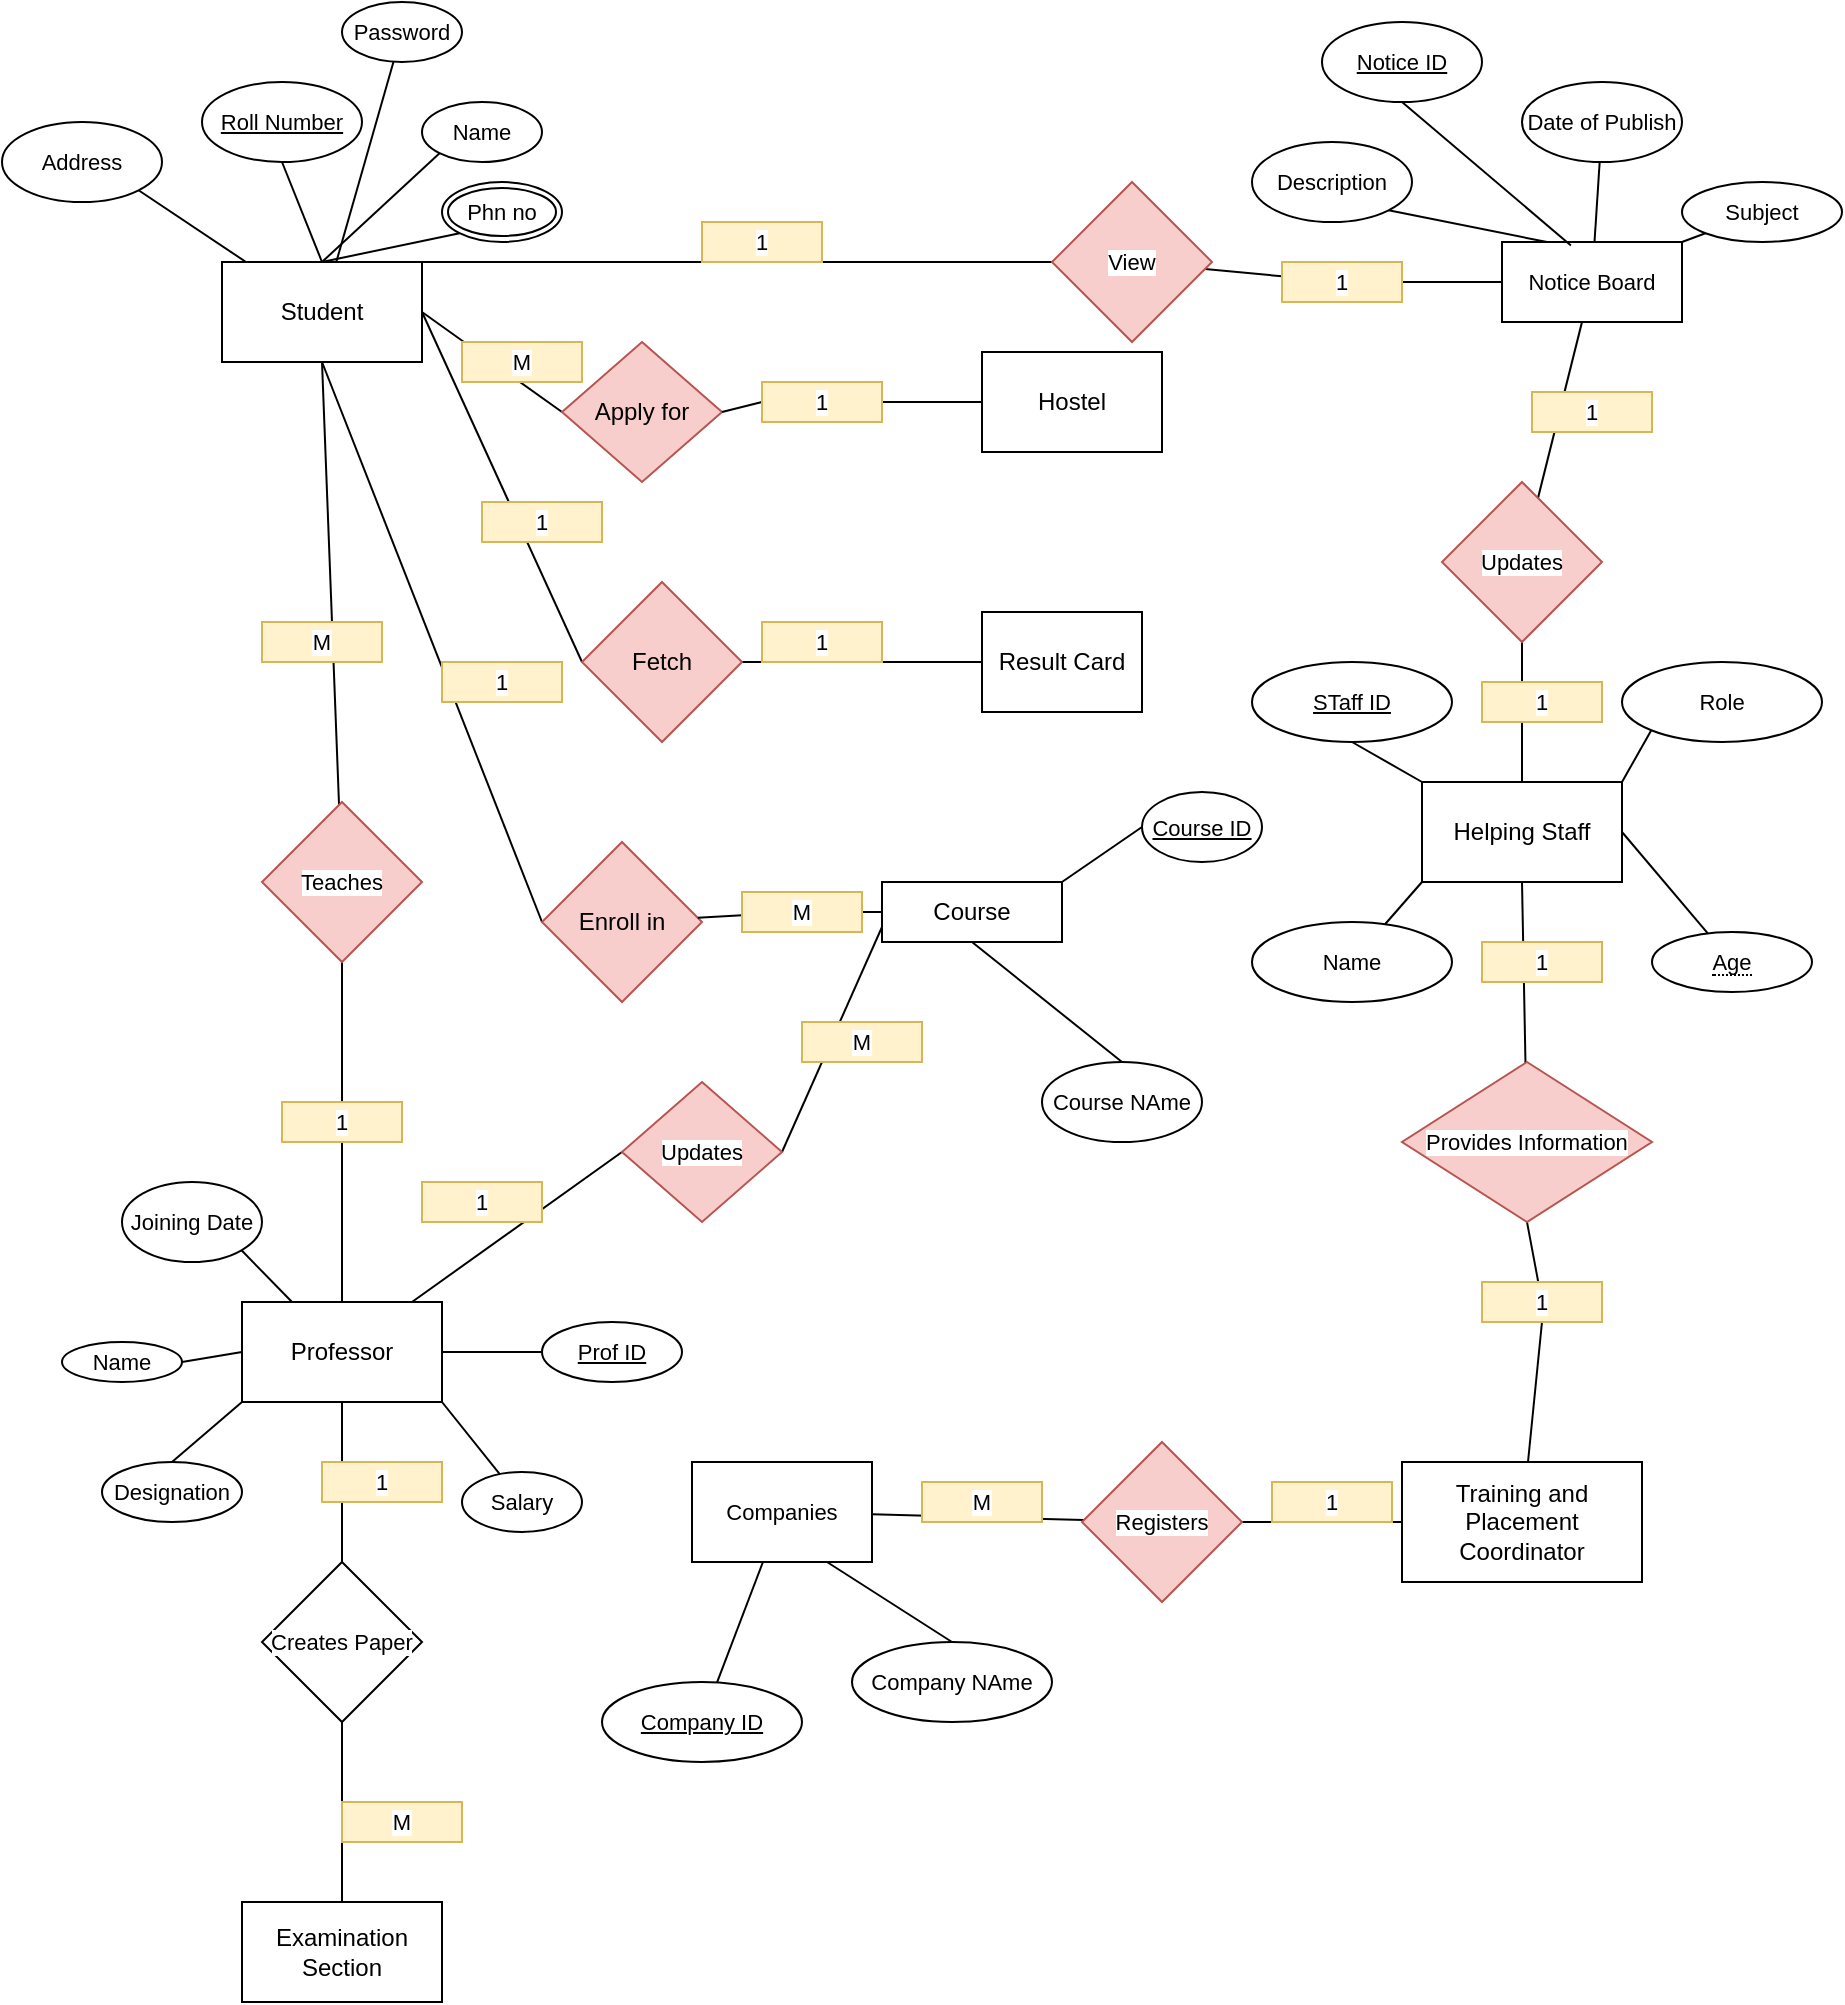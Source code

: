 <mxfile version="24.2.1" type="github">
  <diagram id="R2lEEEUBdFMjLlhIrx00" name="Page-1">
    <mxGraphModel dx="2085" dy="1836" grid="1" gridSize="10" guides="1" tooltips="1" connect="1" arrows="1" fold="1" page="1" pageScale="1" pageWidth="850" pageHeight="1100" math="0" shadow="0" extFonts="Permanent Marker^https://fonts.googleapis.com/css?family=Permanent+Marker">
      <root>
        <mxCell id="0" />
        <mxCell id="1" parent="0" />
        <mxCell id="8Gjf8t7oj8j_AWwgMj1q-14" style="rounded=0;orthogonalLoop=1;jettySize=auto;html=1;exitX=1;exitY=0.5;exitDx=0;exitDy=0;entryX=0;entryY=0.5;entryDx=0;entryDy=0;endArrow=none;endFill=0;" edge="1" parent="1" source="8Gjf8t7oj8j_AWwgMj1q-1" target="8Gjf8t7oj8j_AWwgMj1q-9">
          <mxGeometry relative="1" as="geometry" />
        </mxCell>
        <mxCell id="8Gjf8t7oj8j_AWwgMj1q-16" style="edgeStyle=none;rounded=0;orthogonalLoop=1;jettySize=auto;html=1;exitX=1;exitY=0.5;exitDx=0;exitDy=0;entryX=0;entryY=0.5;entryDx=0;entryDy=0;strokeColor=default;align=center;verticalAlign=middle;fontFamily=Helvetica;fontSize=11;fontColor=default;labelBackgroundColor=default;endArrow=none;endFill=0;" edge="1" parent="1" source="8Gjf8t7oj8j_AWwgMj1q-1" target="8Gjf8t7oj8j_AWwgMj1q-12">
          <mxGeometry relative="1" as="geometry" />
        </mxCell>
        <mxCell id="8Gjf8t7oj8j_AWwgMj1q-18" style="edgeStyle=none;rounded=0;orthogonalLoop=1;jettySize=auto;html=1;exitX=0.5;exitY=1;exitDx=0;exitDy=0;strokeColor=default;align=center;verticalAlign=middle;fontFamily=Helvetica;fontSize=11;fontColor=default;labelBackgroundColor=default;endArrow=none;endFill=0;entryX=0;entryY=0.5;entryDx=0;entryDy=0;" edge="1" parent="1" source="8Gjf8t7oj8j_AWwgMj1q-1" target="8Gjf8t7oj8j_AWwgMj1q-13">
          <mxGeometry relative="1" as="geometry" />
        </mxCell>
        <mxCell id="8Gjf8t7oj8j_AWwgMj1q-52" value="" style="edgeStyle=none;rounded=0;orthogonalLoop=1;jettySize=auto;html=1;strokeColor=default;align=center;verticalAlign=middle;fontFamily=Helvetica;fontSize=11;fontColor=default;labelBackgroundColor=default;endArrow=none;endFill=0;" edge="1" parent="1" source="8Gjf8t7oj8j_AWwgMj1q-1" target="8Gjf8t7oj8j_AWwgMj1q-47">
          <mxGeometry relative="1" as="geometry" />
        </mxCell>
        <mxCell id="8Gjf8t7oj8j_AWwgMj1q-1" value="Student" style="rounded=0;whiteSpace=wrap;html=1;" vertex="1" parent="1">
          <mxGeometry x="30" y="30" width="100" height="50" as="geometry" />
        </mxCell>
        <mxCell id="8Gjf8t7oj8j_AWwgMj1q-21" value="" style="edgeStyle=none;rounded=0;orthogonalLoop=1;jettySize=auto;html=1;strokeColor=default;align=center;verticalAlign=middle;fontFamily=Helvetica;fontSize=11;fontColor=default;labelBackgroundColor=default;endArrow=none;endFill=0;" edge="1" parent="1" source="8Gjf8t7oj8j_AWwgMj1q-2" target="8Gjf8t7oj8j_AWwgMj1q-20">
          <mxGeometry relative="1" as="geometry" />
        </mxCell>
        <mxCell id="8Gjf8t7oj8j_AWwgMj1q-24" style="edgeStyle=none;rounded=0;orthogonalLoop=1;jettySize=auto;html=1;entryX=0;entryY=0.5;entryDx=0;entryDy=0;strokeColor=default;align=center;verticalAlign=middle;fontFamily=Helvetica;fontSize=11;fontColor=default;labelBackgroundColor=default;endArrow=none;endFill=0;" edge="1" parent="1" source="8Gjf8t7oj8j_AWwgMj1q-2" target="8Gjf8t7oj8j_AWwgMj1q-23">
          <mxGeometry relative="1" as="geometry" />
        </mxCell>
        <mxCell id="8Gjf8t7oj8j_AWwgMj1q-38" style="edgeStyle=none;rounded=0;orthogonalLoop=1;jettySize=auto;html=1;exitX=0.5;exitY=1;exitDx=0;exitDy=0;entryX=0.5;entryY=0;entryDx=0;entryDy=0;strokeColor=default;align=center;verticalAlign=middle;fontFamily=Helvetica;fontSize=11;fontColor=default;labelBackgroundColor=default;endArrow=none;endFill=0;" edge="1" parent="1" source="8Gjf8t7oj8j_AWwgMj1q-2" target="8Gjf8t7oj8j_AWwgMj1q-28">
          <mxGeometry relative="1" as="geometry" />
        </mxCell>
        <mxCell id="8Gjf8t7oj8j_AWwgMj1q-67" style="edgeStyle=none;rounded=0;orthogonalLoop=1;jettySize=auto;html=1;exitX=1;exitY=1;exitDx=0;exitDy=0;strokeColor=default;align=center;verticalAlign=middle;fontFamily=Helvetica;fontSize=11;fontColor=default;labelBackgroundColor=default;endArrow=none;endFill=0;" edge="1" parent="1" source="8Gjf8t7oj8j_AWwgMj1q-2" target="8Gjf8t7oj8j_AWwgMj1q-63">
          <mxGeometry relative="1" as="geometry" />
        </mxCell>
        <mxCell id="8Gjf8t7oj8j_AWwgMj1q-68" style="edgeStyle=none;rounded=0;orthogonalLoop=1;jettySize=auto;html=1;exitX=0;exitY=1;exitDx=0;exitDy=0;entryX=0.5;entryY=0;entryDx=0;entryDy=0;strokeColor=default;align=center;verticalAlign=middle;fontFamily=Helvetica;fontSize=11;fontColor=default;labelBackgroundColor=default;endArrow=none;endFill=0;" edge="1" parent="1" source="8Gjf8t7oj8j_AWwgMj1q-2" target="8Gjf8t7oj8j_AWwgMj1q-64">
          <mxGeometry relative="1" as="geometry" />
        </mxCell>
        <mxCell id="8Gjf8t7oj8j_AWwgMj1q-69" style="edgeStyle=none;rounded=0;orthogonalLoop=1;jettySize=auto;html=1;exitX=0;exitY=0.5;exitDx=0;exitDy=0;entryX=1;entryY=0.5;entryDx=0;entryDy=0;strokeColor=default;align=center;verticalAlign=middle;fontFamily=Helvetica;fontSize=11;fontColor=default;labelBackgroundColor=default;endArrow=none;endFill=0;" edge="1" parent="1" source="8Gjf8t7oj8j_AWwgMj1q-2" target="8Gjf8t7oj8j_AWwgMj1q-62">
          <mxGeometry relative="1" as="geometry" />
        </mxCell>
        <mxCell id="8Gjf8t7oj8j_AWwgMj1q-2" value="Professor&lt;span style=&quot;color: rgba(0, 0, 0, 0); font-family: monospace; font-size: 0px; text-align: start; text-wrap: nowrap;&quot;&gt;%3CmxGraphModel%3E%3Croot%3E%3CmxCell%20id%3D%220%22%2F%3E%3CmxCell%20id%3D%221%22%20parent%3D%220%22%2F%3E%3CmxCell%20id%3D%222%22%20value%3D%22Student%22%20style%3D%22rounded%3D0%3BwhiteSpace%3Dwrap%3Bhtml%3D1%3B%22%20vertex%3D%221%22%20parent%3D%221%22%3E%3CmxGeometry%20x%3D%22150%22%20y%3D%2290%22%20width%3D%22100%22%20height%3D%2250%22%20as%3D%22geometry%22%2F%3E%3C%2FmxCell%3E%3C%2Froot%3E%3C%2FmxGraphModel%3E&lt;/span&gt;" style="rounded=0;whiteSpace=wrap;html=1;" vertex="1" parent="1">
          <mxGeometry x="40" y="550" width="100" height="50" as="geometry" />
        </mxCell>
        <mxCell id="8Gjf8t7oj8j_AWwgMj1q-3" value="Examination Section" style="rounded=0;whiteSpace=wrap;html=1;" vertex="1" parent="1">
          <mxGeometry x="40" y="850" width="100" height="50" as="geometry" />
        </mxCell>
        <mxCell id="8Gjf8t7oj8j_AWwgMj1q-33" value="" style="edgeStyle=none;rounded=0;orthogonalLoop=1;jettySize=auto;html=1;strokeColor=default;align=center;verticalAlign=middle;fontFamily=Helvetica;fontSize=11;fontColor=default;labelBackgroundColor=default;endArrow=none;endFill=0;" edge="1" parent="1" source="8Gjf8t7oj8j_AWwgMj1q-5" target="8Gjf8t7oj8j_AWwgMj1q-32">
          <mxGeometry relative="1" as="geometry" />
        </mxCell>
        <mxCell id="8Gjf8t7oj8j_AWwgMj1q-86" style="edgeStyle=none;rounded=0;orthogonalLoop=1;jettySize=auto;html=1;exitX=1;exitY=0;exitDx=0;exitDy=0;entryX=0;entryY=1;entryDx=0;entryDy=0;strokeColor=default;align=center;verticalAlign=middle;fontFamily=Helvetica;fontSize=11;fontColor=default;labelBackgroundColor=default;endArrow=none;endFill=0;" edge="1" parent="1" source="8Gjf8t7oj8j_AWwgMj1q-5" target="8Gjf8t7oj8j_AWwgMj1q-85">
          <mxGeometry relative="1" as="geometry" />
        </mxCell>
        <mxCell id="8Gjf8t7oj8j_AWwgMj1q-87" style="edgeStyle=none;rounded=0;orthogonalLoop=1;jettySize=auto;html=1;exitX=1;exitY=0.5;exitDx=0;exitDy=0;strokeColor=default;align=center;verticalAlign=middle;fontFamily=Helvetica;fontSize=11;fontColor=default;labelBackgroundColor=default;endArrow=none;endFill=0;" edge="1" parent="1" source="8Gjf8t7oj8j_AWwgMj1q-5" target="8Gjf8t7oj8j_AWwgMj1q-84">
          <mxGeometry relative="1" as="geometry" />
        </mxCell>
        <mxCell id="8Gjf8t7oj8j_AWwgMj1q-88" style="edgeStyle=none;rounded=0;orthogonalLoop=1;jettySize=auto;html=1;exitX=0;exitY=1;exitDx=0;exitDy=0;strokeColor=default;align=center;verticalAlign=middle;fontFamily=Helvetica;fontSize=11;fontColor=default;labelBackgroundColor=default;endArrow=none;endFill=0;" edge="1" parent="1" source="8Gjf8t7oj8j_AWwgMj1q-5" target="8Gjf8t7oj8j_AWwgMj1q-83">
          <mxGeometry relative="1" as="geometry" />
        </mxCell>
        <mxCell id="8Gjf8t7oj8j_AWwgMj1q-5" value="Helping Staff" style="rounded=0;whiteSpace=wrap;html=1;" vertex="1" parent="1">
          <mxGeometry x="630" y="290" width="100" height="50" as="geometry" />
        </mxCell>
        <mxCell id="8Gjf8t7oj8j_AWwgMj1q-72" style="edgeStyle=none;rounded=0;orthogonalLoop=1;jettySize=auto;html=1;exitX=1;exitY=0;exitDx=0;exitDy=0;entryX=0;entryY=0.5;entryDx=0;entryDy=0;strokeColor=default;align=center;verticalAlign=middle;fontFamily=Helvetica;fontSize=11;fontColor=default;labelBackgroundColor=default;endArrow=none;endFill=0;" edge="1" parent="1" source="8Gjf8t7oj8j_AWwgMj1q-6" target="8Gjf8t7oj8j_AWwgMj1q-71">
          <mxGeometry relative="1" as="geometry" />
        </mxCell>
        <mxCell id="8Gjf8t7oj8j_AWwgMj1q-90" style="edgeStyle=none;rounded=0;orthogonalLoop=1;jettySize=auto;html=1;exitX=0.5;exitY=1;exitDx=0;exitDy=0;entryX=0.5;entryY=0;entryDx=0;entryDy=0;strokeColor=default;align=center;verticalAlign=middle;fontFamily=Helvetica;fontSize=11;fontColor=default;labelBackgroundColor=default;endArrow=none;endFill=0;" edge="1" parent="1" source="8Gjf8t7oj8j_AWwgMj1q-6" target="8Gjf8t7oj8j_AWwgMj1q-89">
          <mxGeometry relative="1" as="geometry" />
        </mxCell>
        <mxCell id="8Gjf8t7oj8j_AWwgMj1q-6" value="Course" style="rounded=0;whiteSpace=wrap;html=1;" vertex="1" parent="1">
          <mxGeometry x="360" y="340" width="90" height="30" as="geometry" />
        </mxCell>
        <mxCell id="8Gjf8t7oj8j_AWwgMj1q-7" value="Result Card" style="rounded=0;whiteSpace=wrap;html=1;" vertex="1" parent="1">
          <mxGeometry x="410" y="205" width="80" height="50" as="geometry" />
        </mxCell>
        <mxCell id="8Gjf8t7oj8j_AWwgMj1q-8" value="Hostel" style="rounded=0;whiteSpace=wrap;html=1;" vertex="1" parent="1">
          <mxGeometry x="410" y="75" width="90" height="50" as="geometry" />
        </mxCell>
        <mxCell id="8Gjf8t7oj8j_AWwgMj1q-15" style="edgeStyle=none;rounded=0;orthogonalLoop=1;jettySize=auto;html=1;exitX=1;exitY=0.5;exitDx=0;exitDy=0;entryX=0;entryY=0.5;entryDx=0;entryDy=0;strokeColor=default;align=center;verticalAlign=middle;fontFamily=Helvetica;fontSize=11;fontColor=default;labelBackgroundColor=default;endArrow=none;endFill=0;" edge="1" parent="1" source="8Gjf8t7oj8j_AWwgMj1q-126" target="8Gjf8t7oj8j_AWwgMj1q-8">
          <mxGeometry relative="1" as="geometry" />
        </mxCell>
        <mxCell id="8Gjf8t7oj8j_AWwgMj1q-9" value="Apply for" style="rhombus;whiteSpace=wrap;html=1;fillColor=#f8cecc;strokeColor=#b85450;" vertex="1" parent="1">
          <mxGeometry x="200" y="70" width="80" height="70" as="geometry" />
        </mxCell>
        <mxCell id="8Gjf8t7oj8j_AWwgMj1q-29" style="edgeStyle=none;rounded=0;orthogonalLoop=1;jettySize=auto;html=1;exitX=0;exitY=0.5;exitDx=0;exitDy=0;strokeColor=default;align=center;verticalAlign=middle;fontFamily=Helvetica;fontSize=11;fontColor=default;labelBackgroundColor=default;endArrow=none;endFill=0;" edge="1" parent="1" source="8Gjf8t7oj8j_AWwgMj1q-10" target="8Gjf8t7oj8j_AWwgMj1q-27">
          <mxGeometry relative="1" as="geometry" />
        </mxCell>
        <mxCell id="8Gjf8t7oj8j_AWwgMj1q-36" style="edgeStyle=none;rounded=0;orthogonalLoop=1;jettySize=auto;html=1;entryX=0.5;entryY=1;entryDx=0;entryDy=0;strokeColor=default;align=center;verticalAlign=middle;fontFamily=Helvetica;fontSize=11;fontColor=default;labelBackgroundColor=default;endArrow=none;endFill=0;" edge="1" parent="1" source="8Gjf8t7oj8j_AWwgMj1q-111" target="8Gjf8t7oj8j_AWwgMj1q-35">
          <mxGeometry relative="1" as="geometry" />
        </mxCell>
        <mxCell id="8Gjf8t7oj8j_AWwgMj1q-10" value="Training and Placement Coordinator" style="rounded=0;whiteSpace=wrap;html=1;" vertex="1" parent="1">
          <mxGeometry x="620" y="630" width="120" height="60" as="geometry" />
        </mxCell>
        <mxCell id="8Gjf8t7oj8j_AWwgMj1q-17" style="edgeStyle=none;rounded=0;orthogonalLoop=1;jettySize=auto;html=1;exitX=1;exitY=0.5;exitDx=0;exitDy=0;strokeColor=default;align=center;verticalAlign=middle;fontFamily=Helvetica;fontSize=11;fontColor=default;labelBackgroundColor=default;endArrow=none;endFill=0;" edge="1" parent="1" source="8Gjf8t7oj8j_AWwgMj1q-12" target="8Gjf8t7oj8j_AWwgMj1q-7">
          <mxGeometry relative="1" as="geometry" />
        </mxCell>
        <mxCell id="8Gjf8t7oj8j_AWwgMj1q-12" value="Fetch" style="rhombus;whiteSpace=wrap;html=1;fillColor=#f8cecc;strokeColor=#b85450;" vertex="1" parent="1">
          <mxGeometry x="210" y="190" width="80" height="80" as="geometry" />
        </mxCell>
        <mxCell id="8Gjf8t7oj8j_AWwgMj1q-19" value="" style="edgeStyle=none;rounded=0;orthogonalLoop=1;jettySize=auto;html=1;strokeColor=default;align=center;verticalAlign=middle;fontFamily=Helvetica;fontSize=11;fontColor=default;labelBackgroundColor=default;endArrow=none;endFill=0;" edge="1" parent="1" source="8Gjf8t7oj8j_AWwgMj1q-96" target="8Gjf8t7oj8j_AWwgMj1q-6">
          <mxGeometry relative="1" as="geometry" />
        </mxCell>
        <mxCell id="8Gjf8t7oj8j_AWwgMj1q-13" value="Enroll in" style="rhombus;whiteSpace=wrap;html=1;fillColor=#f8cecc;strokeColor=#b85450;" vertex="1" parent="1">
          <mxGeometry x="190" y="320" width="80" height="80" as="geometry" />
        </mxCell>
        <mxCell id="8Gjf8t7oj8j_AWwgMj1q-22" style="edgeStyle=none;rounded=0;orthogonalLoop=1;jettySize=auto;html=1;strokeColor=default;align=center;verticalAlign=middle;fontFamily=Helvetica;fontSize=11;fontColor=default;labelBackgroundColor=default;endArrow=none;endFill=0;entryX=0.5;entryY=1;entryDx=0;entryDy=0;" edge="1" parent="1" source="8Gjf8t7oj8j_AWwgMj1q-20" target="8Gjf8t7oj8j_AWwgMj1q-1">
          <mxGeometry relative="1" as="geometry">
            <mxPoint x="90" y="270" as="targetPoint" />
          </mxGeometry>
        </mxCell>
        <mxCell id="8Gjf8t7oj8j_AWwgMj1q-20" value="Teaches" style="rhombus;whiteSpace=wrap;html=1;fontFamily=Helvetica;fontSize=11;labelBackgroundColor=default;fillColor=#f8cecc;strokeColor=#b85450;" vertex="1" parent="1">
          <mxGeometry x="50" y="300" width="80" height="80" as="geometry" />
        </mxCell>
        <mxCell id="8Gjf8t7oj8j_AWwgMj1q-25" style="edgeStyle=none;rounded=0;orthogonalLoop=1;jettySize=auto;html=1;exitX=1;exitY=0.5;exitDx=0;exitDy=0;entryX=0;entryY=0.75;entryDx=0;entryDy=0;strokeColor=default;align=center;verticalAlign=middle;fontFamily=Helvetica;fontSize=11;fontColor=default;labelBackgroundColor=default;endArrow=none;endFill=0;" edge="1" parent="1" source="8Gjf8t7oj8j_AWwgMj1q-23" target="8Gjf8t7oj8j_AWwgMj1q-6">
          <mxGeometry relative="1" as="geometry" />
        </mxCell>
        <mxCell id="8Gjf8t7oj8j_AWwgMj1q-23" value="Updates" style="rhombus;whiteSpace=wrap;html=1;fontFamily=Helvetica;fontSize=11;labelBackgroundColor=default;fillColor=#f8cecc;strokeColor=#b85450;" vertex="1" parent="1">
          <mxGeometry x="230" y="440" width="80" height="70" as="geometry" />
        </mxCell>
        <mxCell id="8Gjf8t7oj8j_AWwgMj1q-121" value="" style="edgeStyle=none;rounded=0;orthogonalLoop=1;jettySize=auto;html=1;strokeColor=default;align=center;verticalAlign=middle;fontFamily=Helvetica;fontSize=11;fontColor=default;labelBackgroundColor=default;endArrow=none;endFill=0;" edge="1" parent="1" source="8Gjf8t7oj8j_AWwgMj1q-26" target="8Gjf8t7oj8j_AWwgMj1q-119">
          <mxGeometry relative="1" as="geometry" />
        </mxCell>
        <mxCell id="8Gjf8t7oj8j_AWwgMj1q-26" value="Companies" style="rounded=0;whiteSpace=wrap;html=1;fontFamily=Helvetica;fontSize=11;fontColor=default;labelBackgroundColor=default;" vertex="1" parent="1">
          <mxGeometry x="265" y="630" width="90" height="50" as="geometry" />
        </mxCell>
        <mxCell id="8Gjf8t7oj8j_AWwgMj1q-30" value="" style="edgeStyle=none;rounded=0;orthogonalLoop=1;jettySize=auto;html=1;strokeColor=default;align=center;verticalAlign=middle;fontFamily=Helvetica;fontSize=11;fontColor=default;labelBackgroundColor=default;endArrow=none;endFill=0;" edge="1" parent="1" source="8Gjf8t7oj8j_AWwgMj1q-27" target="8Gjf8t7oj8j_AWwgMj1q-26">
          <mxGeometry relative="1" as="geometry" />
        </mxCell>
        <mxCell id="8Gjf8t7oj8j_AWwgMj1q-27" value="Registers" style="rhombus;whiteSpace=wrap;html=1;fontFamily=Helvetica;fontSize=11;labelBackgroundColor=default;fillColor=#f8cecc;strokeColor=#b85450;" vertex="1" parent="1">
          <mxGeometry x="460" y="620" width="80" height="80" as="geometry" />
        </mxCell>
        <mxCell id="8Gjf8t7oj8j_AWwgMj1q-39" value="" style="edgeStyle=none;rounded=0;orthogonalLoop=1;jettySize=auto;html=1;strokeColor=default;align=center;verticalAlign=middle;fontFamily=Helvetica;fontSize=11;fontColor=default;labelBackgroundColor=default;endArrow=none;endFill=0;" edge="1" parent="1" source="8Gjf8t7oj8j_AWwgMj1q-28" target="8Gjf8t7oj8j_AWwgMj1q-3">
          <mxGeometry relative="1" as="geometry" />
        </mxCell>
        <mxCell id="8Gjf8t7oj8j_AWwgMj1q-28" value="Creates Paper" style="rhombus;whiteSpace=wrap;html=1;fontFamily=Helvetica;fontSize=11;fontColor=default;labelBackgroundColor=default;" vertex="1" parent="1">
          <mxGeometry x="50" y="680" width="80" height="80" as="geometry" />
        </mxCell>
        <mxCell id="8Gjf8t7oj8j_AWwgMj1q-41" value="" style="edgeStyle=none;rounded=0;orthogonalLoop=1;jettySize=auto;html=1;strokeColor=default;align=center;verticalAlign=middle;fontFamily=Helvetica;fontSize=11;fontColor=default;labelBackgroundColor=default;endArrow=none;endFill=0;" edge="1" parent="1" source="8Gjf8t7oj8j_AWwgMj1q-102" target="8Gjf8t7oj8j_AWwgMj1q-40">
          <mxGeometry relative="1" as="geometry" />
        </mxCell>
        <mxCell id="8Gjf8t7oj8j_AWwgMj1q-31" value="Notice Board" style="rounded=0;whiteSpace=wrap;html=1;fontFamily=Helvetica;fontSize=11;fontColor=default;labelBackgroundColor=default;" vertex="1" parent="1">
          <mxGeometry x="670" y="20" width="90" height="40" as="geometry" />
        </mxCell>
        <mxCell id="8Gjf8t7oj8j_AWwgMj1q-34" value="" style="edgeStyle=none;rounded=0;orthogonalLoop=1;jettySize=auto;html=1;strokeColor=default;align=center;verticalAlign=middle;fontFamily=Helvetica;fontSize=11;fontColor=default;labelBackgroundColor=default;endArrow=none;endFill=0;" edge="1" parent="1" source="8Gjf8t7oj8j_AWwgMj1q-32" target="8Gjf8t7oj8j_AWwgMj1q-31">
          <mxGeometry relative="1" as="geometry" />
        </mxCell>
        <mxCell id="8Gjf8t7oj8j_AWwgMj1q-32" value="Updates" style="rhombus;whiteSpace=wrap;html=1;fontFamily=Helvetica;fontSize=11;labelBackgroundColor=default;fillColor=#f8cecc;strokeColor=#b85450;" vertex="1" parent="1">
          <mxGeometry x="640" y="140" width="80" height="80" as="geometry" />
        </mxCell>
        <mxCell id="8Gjf8t7oj8j_AWwgMj1q-37" style="edgeStyle=none;rounded=0;orthogonalLoop=1;jettySize=auto;html=1;entryX=0.5;entryY=1;entryDx=0;entryDy=0;strokeColor=default;align=center;verticalAlign=middle;fontFamily=Helvetica;fontSize=11;fontColor=default;labelBackgroundColor=default;endArrow=none;endFill=0;" edge="1" parent="1" source="8Gjf8t7oj8j_AWwgMj1q-35" target="8Gjf8t7oj8j_AWwgMj1q-5">
          <mxGeometry relative="1" as="geometry" />
        </mxCell>
        <mxCell id="8Gjf8t7oj8j_AWwgMj1q-35" value="Provides Information" style="rhombus;whiteSpace=wrap;html=1;fontFamily=Helvetica;fontSize=11;labelBackgroundColor=default;fillColor=#f8cecc;strokeColor=#b85450;" vertex="1" parent="1">
          <mxGeometry x="620" y="430" width="125" height="80" as="geometry" />
        </mxCell>
        <mxCell id="8Gjf8t7oj8j_AWwgMj1q-42" style="edgeStyle=none;rounded=0;orthogonalLoop=1;jettySize=auto;html=1;entryX=0.75;entryY=0;entryDx=0;entryDy=0;strokeColor=default;align=center;verticalAlign=middle;fontFamily=Helvetica;fontSize=11;fontColor=default;labelBackgroundColor=default;endArrow=none;endFill=0;" edge="1" parent="1" source="8Gjf8t7oj8j_AWwgMj1q-40" target="8Gjf8t7oj8j_AWwgMj1q-1">
          <mxGeometry relative="1" as="geometry" />
        </mxCell>
        <mxCell id="8Gjf8t7oj8j_AWwgMj1q-40" value="View" style="rhombus;whiteSpace=wrap;html=1;fontFamily=Helvetica;fontSize=11;labelBackgroundColor=default;fillColor=#f8cecc;strokeColor=#b85450;" vertex="1" parent="1">
          <mxGeometry x="445" y="-10" width="80" height="80" as="geometry" />
        </mxCell>
        <mxCell id="8Gjf8t7oj8j_AWwgMj1q-53" style="edgeStyle=none;rounded=0;orthogonalLoop=1;jettySize=auto;html=1;exitX=0.5;exitY=1;exitDx=0;exitDy=0;entryX=0.5;entryY=0;entryDx=0;entryDy=0;strokeColor=default;align=center;verticalAlign=middle;fontFamily=Helvetica;fontSize=11;fontColor=default;labelBackgroundColor=default;endArrow=none;endFill=0;" edge="1" parent="1" source="8Gjf8t7oj8j_AWwgMj1q-45" target="8Gjf8t7oj8j_AWwgMj1q-1">
          <mxGeometry relative="1" as="geometry" />
        </mxCell>
        <mxCell id="8Gjf8t7oj8j_AWwgMj1q-45" value="Roll Number" style="ellipse;whiteSpace=wrap;html=1;align=center;fontStyle=4;fontFamily=Helvetica;fontSize=11;fontColor=default;labelBackgroundColor=default;" vertex="1" parent="1">
          <mxGeometry x="20" y="-60" width="80" height="40" as="geometry" />
        </mxCell>
        <mxCell id="8Gjf8t7oj8j_AWwgMj1q-54" style="edgeStyle=none;rounded=0;orthogonalLoop=1;jettySize=auto;html=1;exitX=0;exitY=1;exitDx=0;exitDy=0;strokeColor=default;align=center;verticalAlign=middle;fontFamily=Helvetica;fontSize=11;fontColor=default;labelBackgroundColor=default;endArrow=none;endFill=0;entryX=0.5;entryY=0;entryDx=0;entryDy=0;" edge="1" parent="1" source="8Gjf8t7oj8j_AWwgMj1q-46" target="8Gjf8t7oj8j_AWwgMj1q-1">
          <mxGeometry relative="1" as="geometry">
            <mxPoint x="90" y="20" as="targetPoint" />
          </mxGeometry>
        </mxCell>
        <mxCell id="8Gjf8t7oj8j_AWwgMj1q-46" value="Name&lt;span style=&quot;color: rgba(0, 0, 0, 0); font-family: monospace; font-size: 0px; text-align: start; text-wrap: nowrap; background-color: rgb(251, 251, 251);&quot;&gt;%3CmxGraphModel%3E%3Croot%3E%3CmxCell%20id%3D%220%22%2F%3E%3CmxCell%20id%3D%221%22%20parent%3D%220%22%2F%3E%3CmxCell%20id%3D%222%22%20value%3D%22Professor%26lt%3Bspan%20style%3D%26quot%3Bcolor%3A%20rgba(0%2C%200%2C%200%2C%200)%3B%20font-family%3A%20monospace%3B%20font-size%3A%200px%3B%20text-align%3A%20start%3B%20text-wrap%3A%20nowrap%3B%26quot%3B%26gt%3B%253CmxGraphModel%253E%253Croot%253E%253CmxCell%2520id%253D%25220%2522%252F%253E%253CmxCell%2520id%253D%25221%2522%2520parent%253D%25220%2522%252F%253E%253CmxCell%2520id%253D%25222%2522%2520value%253D%2522Student%2522%2520style%253D%2522rounded%253D0%253BwhiteSpace%253Dwrap%253Bhtml%253D1%253B%2522%2520vertex%253D%25221%2522%2520parent%253D%25221%2522%253E%253CmxGeometry%2520x%253D%2522150%2522%2520y%253D%252290%2522%2520width%253D%2522100%2522%2520height%253D%252250%2522%2520as%253D%2522geometry%2522%252F%253E%253C%252FmxCell%253E%253C%252Froot%253E%253C%252FmxGraphModel%253E%26lt%3B%2Fspan%26gt%3B%22%20style%3D%22rounded%3D0%3BwhiteSpace%3Dwrap%3Bhtml%3D1%3B%22%20vertex%3D%221%22%20parent%3D%221%22%3E%3CmxGeometry%20x%3D%22130%22%20y%3D%22430%22%20width%3D%22100%22%20height%3D%2250%22%20as%3D%22geometry%22%2F%3E%3C%2FmxCell%3E%3C%2Froot%3E%3C%2FmxGraphModel%3E&lt;/span&gt;" style="ellipse;whiteSpace=wrap;html=1;align=center;fontFamily=Helvetica;fontSize=11;fontColor=default;labelBackgroundColor=default;" vertex="1" parent="1">
          <mxGeometry x="130" y="-50" width="60" height="30" as="geometry" />
        </mxCell>
        <mxCell id="8Gjf8t7oj8j_AWwgMj1q-47" value="Password" style="ellipse;whiteSpace=wrap;html=1;align=center;fontFamily=Helvetica;fontSize=11;fontColor=default;labelBackgroundColor=default;" vertex="1" parent="1">
          <mxGeometry x="90" y="-100" width="60" height="30" as="geometry" />
        </mxCell>
        <mxCell id="8Gjf8t7oj8j_AWwgMj1q-55" style="edgeStyle=none;rounded=0;orthogonalLoop=1;jettySize=auto;html=1;exitX=0;exitY=1;exitDx=0;exitDy=0;strokeColor=default;align=center;verticalAlign=middle;fontFamily=Helvetica;fontSize=11;fontColor=default;labelBackgroundColor=default;endArrow=none;endFill=0;" edge="1" parent="1" source="8Gjf8t7oj8j_AWwgMj1q-48">
          <mxGeometry relative="1" as="geometry">
            <mxPoint x="80" y="30" as="targetPoint" />
          </mxGeometry>
        </mxCell>
        <mxCell id="8Gjf8t7oj8j_AWwgMj1q-48" value="Phn no" style="ellipse;shape=doubleEllipse;margin=3;whiteSpace=wrap;html=1;align=center;fontFamily=Helvetica;fontSize=11;fontColor=default;labelBackgroundColor=default;" vertex="1" parent="1">
          <mxGeometry x="140" y="-10" width="60" height="30" as="geometry" />
        </mxCell>
        <mxCell id="8Gjf8t7oj8j_AWwgMj1q-56" value="Notice ID" style="ellipse;whiteSpace=wrap;html=1;align=center;fontStyle=4;fontFamily=Helvetica;fontSize=11;fontColor=default;labelBackgroundColor=default;" vertex="1" parent="1">
          <mxGeometry x="580" y="-90" width="80" height="40" as="geometry" />
        </mxCell>
        <mxCell id="8Gjf8t7oj8j_AWwgMj1q-78" value="" style="edgeStyle=none;rounded=0;orthogonalLoop=1;jettySize=auto;html=1;strokeColor=default;align=center;verticalAlign=middle;fontFamily=Helvetica;fontSize=11;fontColor=default;labelBackgroundColor=default;endArrow=none;endFill=0;" edge="1" parent="1" source="8Gjf8t7oj8j_AWwgMj1q-57" target="8Gjf8t7oj8j_AWwgMj1q-31">
          <mxGeometry relative="1" as="geometry" />
        </mxCell>
        <mxCell id="8Gjf8t7oj8j_AWwgMj1q-57" value="Date of Publish" style="ellipse;whiteSpace=wrap;html=1;align=center;fontFamily=Helvetica;fontSize=11;fontColor=default;labelBackgroundColor=default;" vertex="1" parent="1">
          <mxGeometry x="680" y="-60" width="80" height="40" as="geometry" />
        </mxCell>
        <mxCell id="8Gjf8t7oj8j_AWwgMj1q-79" style="edgeStyle=none;rounded=0;orthogonalLoop=1;jettySize=auto;html=1;exitX=0;exitY=1;exitDx=0;exitDy=0;entryX=1;entryY=0;entryDx=0;entryDy=0;strokeColor=default;align=center;verticalAlign=middle;fontFamily=Helvetica;fontSize=11;fontColor=default;labelBackgroundColor=default;endArrow=none;endFill=0;" edge="1" parent="1" source="8Gjf8t7oj8j_AWwgMj1q-59" target="8Gjf8t7oj8j_AWwgMj1q-31">
          <mxGeometry relative="1" as="geometry" />
        </mxCell>
        <mxCell id="8Gjf8t7oj8j_AWwgMj1q-59" value="Subject" style="ellipse;whiteSpace=wrap;html=1;align=center;fontFamily=Helvetica;fontSize=11;fontColor=default;labelBackgroundColor=default;" vertex="1" parent="1">
          <mxGeometry x="760" y="-10" width="80" height="30" as="geometry" />
        </mxCell>
        <mxCell id="8Gjf8t7oj8j_AWwgMj1q-77" style="edgeStyle=none;rounded=0;orthogonalLoop=1;jettySize=auto;html=1;exitX=1;exitY=1;exitDx=0;exitDy=0;entryX=0.25;entryY=0;entryDx=0;entryDy=0;strokeColor=default;align=center;verticalAlign=middle;fontFamily=Helvetica;fontSize=11;fontColor=default;labelBackgroundColor=default;endArrow=none;endFill=0;" edge="1" parent="1" source="8Gjf8t7oj8j_AWwgMj1q-60" target="8Gjf8t7oj8j_AWwgMj1q-31">
          <mxGeometry relative="1" as="geometry" />
        </mxCell>
        <mxCell id="8Gjf8t7oj8j_AWwgMj1q-60" value="Description" style="ellipse;whiteSpace=wrap;html=1;align=center;fontFamily=Helvetica;fontSize=11;fontColor=default;labelBackgroundColor=default;" vertex="1" parent="1">
          <mxGeometry x="545" y="-30" width="80" height="40" as="geometry" />
        </mxCell>
        <mxCell id="8Gjf8t7oj8j_AWwgMj1q-61" value="Prof ID" style="ellipse;whiteSpace=wrap;html=1;align=center;fontStyle=4;fontFamily=Helvetica;fontSize=11;fontColor=default;labelBackgroundColor=default;" vertex="1" parent="1">
          <mxGeometry x="190" y="560" width="70" height="30" as="geometry" />
        </mxCell>
        <mxCell id="8Gjf8t7oj8j_AWwgMj1q-62" value="Name" style="ellipse;whiteSpace=wrap;html=1;align=center;fontFamily=Helvetica;fontSize=11;fontColor=default;labelBackgroundColor=default;" vertex="1" parent="1">
          <mxGeometry x="-50" y="570" width="60" height="20" as="geometry" />
        </mxCell>
        <mxCell id="8Gjf8t7oj8j_AWwgMj1q-63" value="Salary" style="ellipse;whiteSpace=wrap;html=1;align=center;fontFamily=Helvetica;fontSize=11;fontColor=default;labelBackgroundColor=default;" vertex="1" parent="1">
          <mxGeometry x="150" y="635" width="60" height="30" as="geometry" />
        </mxCell>
        <mxCell id="8Gjf8t7oj8j_AWwgMj1q-64" value="Designation" style="ellipse;whiteSpace=wrap;html=1;align=center;fontFamily=Helvetica;fontSize=11;fontColor=default;labelBackgroundColor=default;" vertex="1" parent="1">
          <mxGeometry x="-30" y="630" width="70" height="30" as="geometry" />
        </mxCell>
        <mxCell id="8Gjf8t7oj8j_AWwgMj1q-70" style="edgeStyle=none;rounded=0;orthogonalLoop=1;jettySize=auto;html=1;exitX=1;exitY=1;exitDx=0;exitDy=0;entryX=0.25;entryY=0;entryDx=0;entryDy=0;strokeColor=default;align=center;verticalAlign=middle;fontFamily=Helvetica;fontSize=11;fontColor=default;labelBackgroundColor=default;endArrow=none;endFill=0;" edge="1" parent="1" source="8Gjf8t7oj8j_AWwgMj1q-65" target="8Gjf8t7oj8j_AWwgMj1q-2">
          <mxGeometry relative="1" as="geometry" />
        </mxCell>
        <mxCell id="8Gjf8t7oj8j_AWwgMj1q-65" value="Joining Date" style="ellipse;whiteSpace=wrap;html=1;align=center;fontFamily=Helvetica;fontSize=11;fontColor=default;labelBackgroundColor=default;" vertex="1" parent="1">
          <mxGeometry x="-20" y="490" width="70" height="40" as="geometry" />
        </mxCell>
        <mxCell id="8Gjf8t7oj8j_AWwgMj1q-66" style="edgeStyle=none;rounded=0;orthogonalLoop=1;jettySize=auto;html=1;exitX=0;exitY=0.5;exitDx=0;exitDy=0;strokeColor=default;align=center;verticalAlign=middle;fontFamily=Helvetica;fontSize=11;fontColor=default;labelBackgroundColor=default;endArrow=none;endFill=0;" edge="1" parent="1" source="8Gjf8t7oj8j_AWwgMj1q-61" target="8Gjf8t7oj8j_AWwgMj1q-2">
          <mxGeometry relative="1" as="geometry" />
        </mxCell>
        <mxCell id="8Gjf8t7oj8j_AWwgMj1q-71" value="Course ID" style="ellipse;whiteSpace=wrap;html=1;align=center;fontStyle=4;fontFamily=Helvetica;fontSize=11;fontColor=default;labelBackgroundColor=default;" vertex="1" parent="1">
          <mxGeometry x="490" y="295" width="60" height="35" as="geometry" />
        </mxCell>
        <mxCell id="8Gjf8t7oj8j_AWwgMj1q-75" value="Address" style="ellipse;whiteSpace=wrap;html=1;align=center;fontFamily=Helvetica;fontSize=11;fontColor=default;labelBackgroundColor=default;" vertex="1" parent="1">
          <mxGeometry x="-80" y="-40" width="80" height="40" as="geometry" />
        </mxCell>
        <mxCell id="8Gjf8t7oj8j_AWwgMj1q-76" style="edgeStyle=none;rounded=0;orthogonalLoop=1;jettySize=auto;html=1;exitX=1;exitY=1;exitDx=0;exitDy=0;entryX=0.12;entryY=0;entryDx=0;entryDy=0;entryPerimeter=0;strokeColor=default;align=center;verticalAlign=middle;fontFamily=Helvetica;fontSize=11;fontColor=default;labelBackgroundColor=default;endArrow=none;endFill=0;" edge="1" parent="1" source="8Gjf8t7oj8j_AWwgMj1q-75" target="8Gjf8t7oj8j_AWwgMj1q-1">
          <mxGeometry relative="1" as="geometry" />
        </mxCell>
        <mxCell id="8Gjf8t7oj8j_AWwgMj1q-80" style="edgeStyle=none;rounded=0;orthogonalLoop=1;jettySize=auto;html=1;exitX=0.5;exitY=1;exitDx=0;exitDy=0;entryX=0.383;entryY=0.043;entryDx=0;entryDy=0;entryPerimeter=0;strokeColor=default;align=center;verticalAlign=middle;fontFamily=Helvetica;fontSize=11;fontColor=default;labelBackgroundColor=default;endArrow=none;endFill=0;" edge="1" parent="1" source="8Gjf8t7oj8j_AWwgMj1q-56" target="8Gjf8t7oj8j_AWwgMj1q-31">
          <mxGeometry relative="1" as="geometry" />
        </mxCell>
        <mxCell id="8Gjf8t7oj8j_AWwgMj1q-82" style="edgeStyle=none;rounded=0;orthogonalLoop=1;jettySize=auto;html=1;exitX=0.5;exitY=1;exitDx=0;exitDy=0;entryX=0;entryY=0;entryDx=0;entryDy=0;strokeColor=default;align=center;verticalAlign=middle;fontFamily=Helvetica;fontSize=11;fontColor=default;labelBackgroundColor=default;endArrow=none;endFill=0;" edge="1" parent="1" source="8Gjf8t7oj8j_AWwgMj1q-81" target="8Gjf8t7oj8j_AWwgMj1q-5">
          <mxGeometry relative="1" as="geometry" />
        </mxCell>
        <mxCell id="8Gjf8t7oj8j_AWwgMj1q-81" value="STaff ID" style="ellipse;whiteSpace=wrap;html=1;align=center;fontStyle=4;fontFamily=Helvetica;fontSize=11;fontColor=default;labelBackgroundColor=default;" vertex="1" parent="1">
          <mxGeometry x="545" y="230" width="100" height="40" as="geometry" />
        </mxCell>
        <mxCell id="8Gjf8t7oj8j_AWwgMj1q-83" value="Name" style="ellipse;whiteSpace=wrap;html=1;align=center;fontFamily=Helvetica;fontSize=11;fontColor=default;labelBackgroundColor=default;" vertex="1" parent="1">
          <mxGeometry x="545" y="360" width="100" height="40" as="geometry" />
        </mxCell>
        <mxCell id="8Gjf8t7oj8j_AWwgMj1q-84" value="&lt;span style=&quot;border-bottom: 1px dotted&quot;&gt;Age&lt;/span&gt;" style="ellipse;whiteSpace=wrap;html=1;align=center;fontFamily=Helvetica;fontSize=11;fontColor=default;labelBackgroundColor=default;" vertex="1" parent="1">
          <mxGeometry x="745" y="365" width="80" height="30" as="geometry" />
        </mxCell>
        <mxCell id="8Gjf8t7oj8j_AWwgMj1q-85" value="Role" style="ellipse;whiteSpace=wrap;html=1;align=center;fontFamily=Helvetica;fontSize=11;fontColor=default;labelBackgroundColor=default;" vertex="1" parent="1">
          <mxGeometry x="730" y="230" width="100" height="40" as="geometry" />
        </mxCell>
        <mxCell id="8Gjf8t7oj8j_AWwgMj1q-89" value="Course NAme" style="ellipse;whiteSpace=wrap;html=1;align=center;fontFamily=Helvetica;fontSize=11;fontColor=default;labelBackgroundColor=default;" vertex="1" parent="1">
          <mxGeometry x="440" y="430" width="80" height="40" as="geometry" />
        </mxCell>
        <mxCell id="8Gjf8t7oj8j_AWwgMj1q-95" value="1" style="whiteSpace=wrap;html=1;align=center;fontFamily=Helvetica;fontSize=11;labelBackgroundColor=default;fillColor=#fff2cc;strokeColor=#d6b656;" vertex="1" parent="1">
          <mxGeometry x="140" y="230" width="60" height="20" as="geometry" />
        </mxCell>
        <mxCell id="8Gjf8t7oj8j_AWwgMj1q-97" value="" style="edgeStyle=none;rounded=0;orthogonalLoop=1;jettySize=auto;html=1;strokeColor=default;align=center;verticalAlign=middle;fontFamily=Helvetica;fontSize=11;fontColor=default;labelBackgroundColor=default;endArrow=none;endFill=0;" edge="1" parent="1" source="8Gjf8t7oj8j_AWwgMj1q-13" target="8Gjf8t7oj8j_AWwgMj1q-96">
          <mxGeometry relative="1" as="geometry">
            <mxPoint x="269" y="359" as="sourcePoint" />
            <mxPoint x="360" y="356" as="targetPoint" />
          </mxGeometry>
        </mxCell>
        <mxCell id="8Gjf8t7oj8j_AWwgMj1q-96" value="M" style="whiteSpace=wrap;html=1;align=center;fontFamily=Helvetica;fontSize=11;labelBackgroundColor=default;fillColor=#fff2cc;strokeColor=#d6b656;" vertex="1" parent="1">
          <mxGeometry x="290" y="345" width="60" height="20" as="geometry" />
        </mxCell>
        <mxCell id="8Gjf8t7oj8j_AWwgMj1q-98" value="1" style="whiteSpace=wrap;html=1;align=center;fontFamily=Helvetica;fontSize=11;labelBackgroundColor=default;fillColor=#fff2cc;strokeColor=#d6b656;" vertex="1" parent="1">
          <mxGeometry x="60" y="450" width="60" height="20" as="geometry" />
        </mxCell>
        <mxCell id="8Gjf8t7oj8j_AWwgMj1q-99" value="M" style="whiteSpace=wrap;html=1;align=center;fontFamily=Helvetica;fontSize=11;labelBackgroundColor=default;fillColor=#fff2cc;strokeColor=#d6b656;" vertex="1" parent="1">
          <mxGeometry x="50" y="210" width="60" height="20" as="geometry" />
        </mxCell>
        <mxCell id="8Gjf8t7oj8j_AWwgMj1q-100" value="1" style="whiteSpace=wrap;html=1;align=center;fontFamily=Helvetica;fontSize=11;labelBackgroundColor=default;fillColor=#fff2cc;strokeColor=#d6b656;" vertex="1" parent="1">
          <mxGeometry x="270" y="10" width="60" height="20" as="geometry" />
        </mxCell>
        <mxCell id="8Gjf8t7oj8j_AWwgMj1q-103" value="" style="edgeStyle=none;rounded=0;orthogonalLoop=1;jettySize=auto;html=1;strokeColor=default;align=center;verticalAlign=middle;fontFamily=Helvetica;fontSize=11;fontColor=default;labelBackgroundColor=default;endArrow=none;endFill=0;" edge="1" parent="1" source="8Gjf8t7oj8j_AWwgMj1q-31" target="8Gjf8t7oj8j_AWwgMj1q-102">
          <mxGeometry relative="1" as="geometry">
            <mxPoint x="635" y="30" as="sourcePoint" />
            <mxPoint x="525" y="30" as="targetPoint" />
          </mxGeometry>
        </mxCell>
        <mxCell id="8Gjf8t7oj8j_AWwgMj1q-102" value="1" style="whiteSpace=wrap;html=1;align=center;fontFamily=Helvetica;fontSize=11;labelBackgroundColor=default;fillColor=#fff2cc;strokeColor=#d6b656;" vertex="1" parent="1">
          <mxGeometry x="560" y="30" width="60" height="20" as="geometry" />
        </mxCell>
        <mxCell id="8Gjf8t7oj8j_AWwgMj1q-105" value="1" style="whiteSpace=wrap;html=1;align=center;fontFamily=Helvetica;fontSize=11;labelBackgroundColor=default;fillColor=#fff2cc;strokeColor=#d6b656;" vertex="1" parent="1">
          <mxGeometry x="80" y="630" width="60" height="20" as="geometry" />
        </mxCell>
        <mxCell id="8Gjf8t7oj8j_AWwgMj1q-107" value="M" style="whiteSpace=wrap;html=1;align=center;fontFamily=Helvetica;fontSize=11;labelBackgroundColor=default;fillColor=#fff2cc;strokeColor=#d6b656;" vertex="1" parent="1">
          <mxGeometry x="90" y="800" width="60" height="20" as="geometry" />
        </mxCell>
        <mxCell id="8Gjf8t7oj8j_AWwgMj1q-108" value="1" style="whiteSpace=wrap;html=1;align=center;fontFamily=Helvetica;fontSize=11;labelBackgroundColor=default;fillColor=#fff2cc;strokeColor=#d6b656;" vertex="1" parent="1">
          <mxGeometry x="660" y="240" width="60" height="20" as="geometry" />
        </mxCell>
        <mxCell id="8Gjf8t7oj8j_AWwgMj1q-109" value="1" style="whiteSpace=wrap;html=1;align=center;fontFamily=Helvetica;fontSize=11;labelBackgroundColor=default;fillColor=#fff2cc;strokeColor=#d6b656;" vertex="1" parent="1">
          <mxGeometry x="685" y="95" width="60" height="20" as="geometry" />
        </mxCell>
        <mxCell id="8Gjf8t7oj8j_AWwgMj1q-110" value="1" style="whiteSpace=wrap;html=1;align=center;fontFamily=Helvetica;fontSize=11;labelBackgroundColor=default;fillColor=#fff2cc;strokeColor=#d6b656;" vertex="1" parent="1">
          <mxGeometry x="660" y="370" width="60" height="20" as="geometry" />
        </mxCell>
        <mxCell id="8Gjf8t7oj8j_AWwgMj1q-112" value="" style="edgeStyle=none;rounded=0;orthogonalLoop=1;jettySize=auto;html=1;entryX=0.5;entryY=1;entryDx=0;entryDy=0;strokeColor=default;align=center;verticalAlign=middle;fontFamily=Helvetica;fontSize=11;fontColor=default;labelBackgroundColor=default;endArrow=none;endFill=0;" edge="1" parent="1" source="8Gjf8t7oj8j_AWwgMj1q-10" target="8Gjf8t7oj8j_AWwgMj1q-111">
          <mxGeometry relative="1" as="geometry">
            <mxPoint x="681" y="630" as="sourcePoint" />
            <mxPoint x="683" y="510" as="targetPoint" />
          </mxGeometry>
        </mxCell>
        <mxCell id="8Gjf8t7oj8j_AWwgMj1q-111" value="1" style="whiteSpace=wrap;html=1;align=center;fontFamily=Helvetica;fontSize=11;labelBackgroundColor=default;fillColor=#fff2cc;strokeColor=#d6b656;" vertex="1" parent="1">
          <mxGeometry x="660" y="540" width="60" height="20" as="geometry" />
        </mxCell>
        <mxCell id="8Gjf8t7oj8j_AWwgMj1q-113" value="M" style="whiteSpace=wrap;html=1;align=center;fontFamily=Helvetica;fontSize=11;labelBackgroundColor=default;fillColor=#fff2cc;strokeColor=#d6b656;" vertex="1" parent="1">
          <mxGeometry x="380" y="640" width="60" height="20" as="geometry" />
        </mxCell>
        <mxCell id="8Gjf8t7oj8j_AWwgMj1q-116" value="1" style="whiteSpace=wrap;html=1;align=center;fontFamily=Helvetica;fontSize=11;labelBackgroundColor=default;fillColor=#fff2cc;strokeColor=#d6b656;" vertex="1" parent="1">
          <mxGeometry x="555" y="640" width="60" height="20" as="geometry" />
        </mxCell>
        <mxCell id="8Gjf8t7oj8j_AWwgMj1q-117" value="1" style="whiteSpace=wrap;html=1;align=center;fontFamily=Helvetica;fontSize=11;labelBackgroundColor=default;fillColor=#fff2cc;strokeColor=#d6b656;" vertex="1" parent="1">
          <mxGeometry x="130" y="490" width="60" height="20" as="geometry" />
        </mxCell>
        <mxCell id="8Gjf8t7oj8j_AWwgMj1q-118" value="M" style="whiteSpace=wrap;html=1;align=center;fontFamily=Helvetica;fontSize=11;labelBackgroundColor=default;fillColor=#fff2cc;strokeColor=#d6b656;" vertex="1" parent="1">
          <mxGeometry x="320" y="410" width="60" height="20" as="geometry" />
        </mxCell>
        <mxCell id="8Gjf8t7oj8j_AWwgMj1q-119" value="Company ID" style="ellipse;whiteSpace=wrap;html=1;align=center;fontStyle=4;fontFamily=Helvetica;fontSize=11;fontColor=default;labelBackgroundColor=default;" vertex="1" parent="1">
          <mxGeometry x="220" y="740" width="100" height="40" as="geometry" />
        </mxCell>
        <mxCell id="8Gjf8t7oj8j_AWwgMj1q-122" style="edgeStyle=none;rounded=0;orthogonalLoop=1;jettySize=auto;html=1;exitX=0.5;exitY=0;exitDx=0;exitDy=0;entryX=0.75;entryY=1;entryDx=0;entryDy=0;strokeColor=default;align=center;verticalAlign=middle;fontFamily=Helvetica;fontSize=11;fontColor=default;labelBackgroundColor=default;endArrow=none;endFill=0;" edge="1" parent="1" source="8Gjf8t7oj8j_AWwgMj1q-120" target="8Gjf8t7oj8j_AWwgMj1q-26">
          <mxGeometry relative="1" as="geometry" />
        </mxCell>
        <mxCell id="8Gjf8t7oj8j_AWwgMj1q-120" value="Company NAme" style="ellipse;whiteSpace=wrap;html=1;align=center;fontFamily=Helvetica;fontSize=11;fontColor=default;labelBackgroundColor=default;" vertex="1" parent="1">
          <mxGeometry x="345" y="720" width="100" height="40" as="geometry" />
        </mxCell>
        <mxCell id="8Gjf8t7oj8j_AWwgMj1q-123" value="1" style="whiteSpace=wrap;html=1;align=center;fontFamily=Helvetica;fontSize=11;labelBackgroundColor=default;fillColor=#fff2cc;strokeColor=#d6b656;" vertex="1" parent="1">
          <mxGeometry x="160" y="150" width="60" height="20" as="geometry" />
        </mxCell>
        <mxCell id="8Gjf8t7oj8j_AWwgMj1q-124" value="1" style="whiteSpace=wrap;html=1;align=center;fontFamily=Helvetica;fontSize=11;labelBackgroundColor=default;fillColor=#fff2cc;strokeColor=#d6b656;" vertex="1" parent="1">
          <mxGeometry x="300" y="210" width="60" height="20" as="geometry" />
        </mxCell>
        <mxCell id="8Gjf8t7oj8j_AWwgMj1q-125" value="M" style="whiteSpace=wrap;html=1;align=center;fontFamily=Helvetica;fontSize=11;labelBackgroundColor=default;fillColor=#fff2cc;strokeColor=#d6b656;" vertex="1" parent="1">
          <mxGeometry x="150" y="70" width="60" height="20" as="geometry" />
        </mxCell>
        <mxCell id="8Gjf8t7oj8j_AWwgMj1q-127" value="" style="edgeStyle=none;rounded=0;orthogonalLoop=1;jettySize=auto;html=1;exitX=1;exitY=0.5;exitDx=0;exitDy=0;entryX=0;entryY=0.5;entryDx=0;entryDy=0;strokeColor=default;align=center;verticalAlign=middle;fontFamily=Helvetica;fontSize=11;fontColor=default;labelBackgroundColor=default;endArrow=none;endFill=0;" edge="1" parent="1" source="8Gjf8t7oj8j_AWwgMj1q-9" target="8Gjf8t7oj8j_AWwgMj1q-126">
          <mxGeometry relative="1" as="geometry">
            <mxPoint x="280" y="105" as="sourcePoint" />
            <mxPoint x="355" y="105" as="targetPoint" />
          </mxGeometry>
        </mxCell>
        <mxCell id="8Gjf8t7oj8j_AWwgMj1q-126" value="1" style="whiteSpace=wrap;html=1;align=center;fontFamily=Helvetica;fontSize=11;labelBackgroundColor=default;fillColor=#fff2cc;strokeColor=#d6b656;" vertex="1" parent="1">
          <mxGeometry x="300" y="90" width="60" height="20" as="geometry" />
        </mxCell>
      </root>
    </mxGraphModel>
  </diagram>
</mxfile>
